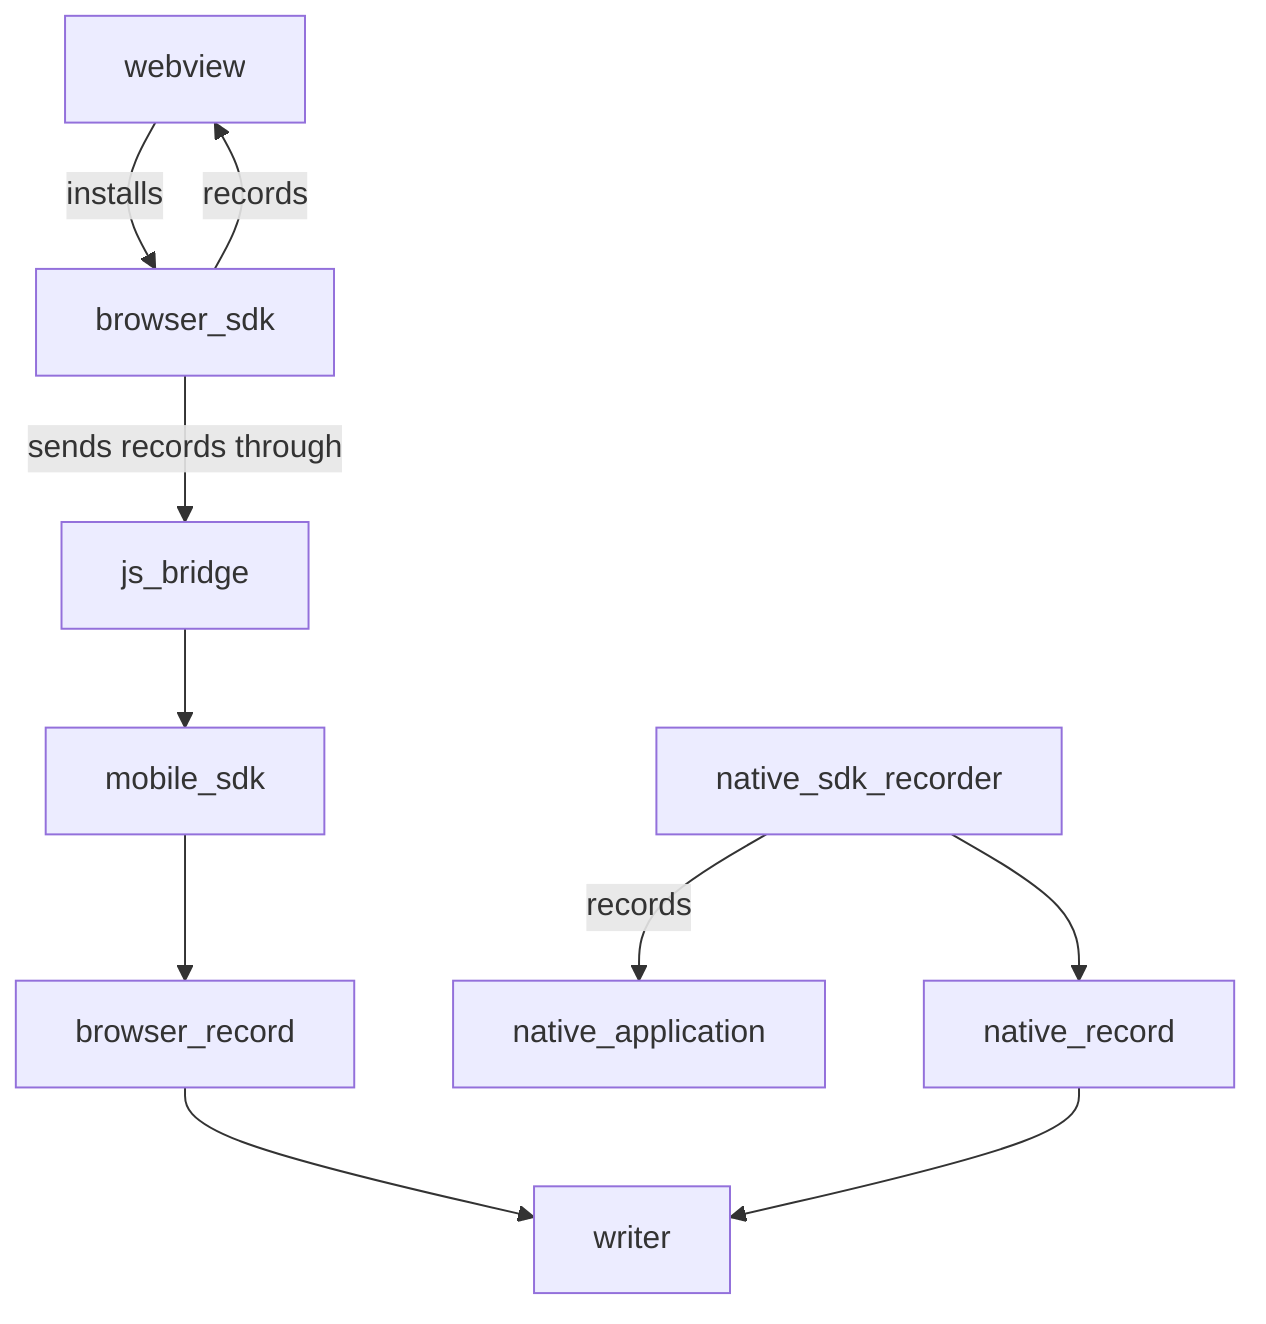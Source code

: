 flowchart TD
    webview
    browser_sdk
    mobile_sdk
    js_bridge
    browser_record
    native_application
    native_sdk_recorder
    writer
    native_sdk_recorder -- records --> native_application
    webview -- installs --> browser_sdk
    browser_sdk -- records --> webview
    browser_sdk -- sends records through --> js_bridge
    js_bridge --> mobile_sdk
    mobile_sdk --> browser_record
    browser_record --> writer
    native_sdk_recorder --> native_record
    native_record --> writer